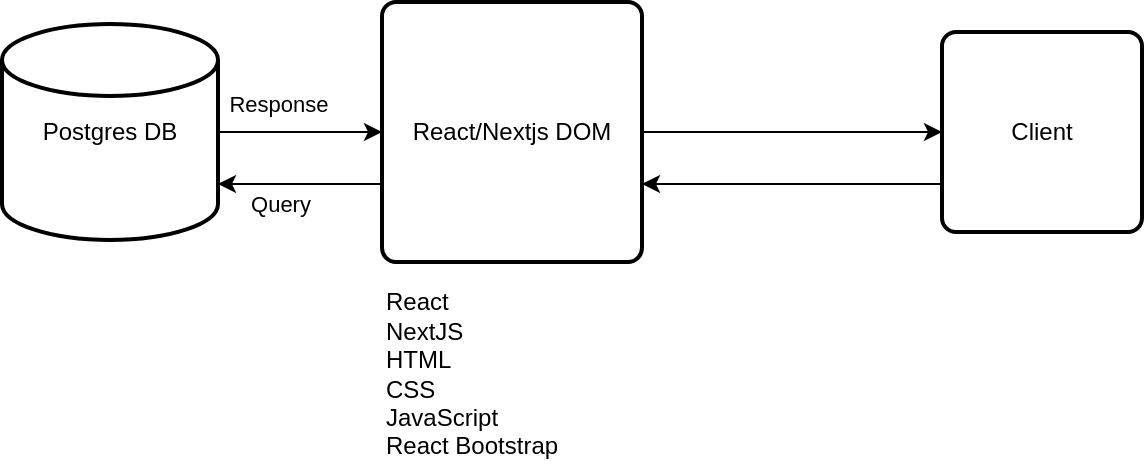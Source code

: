 <mxfile version="14.4.3" type="device"><diagram id="O7XqOk8nZpKTmRa_Ppmp" name="Page-1"><mxGraphModel dx="1038" dy="607" grid="1" gridSize="10" guides="1" tooltips="1" connect="1" arrows="1" fold="1" page="1" pageScale="1" pageWidth="827" pageHeight="1169" math="0" shadow="0"><root><mxCell id="0"/><mxCell id="1" parent="0"/><mxCell id="4dGD_j0yKC4YIODWYT2D-5" style="edgeStyle=orthogonalEdgeStyle;rounded=0;orthogonalLoop=1;jettySize=auto;html=1;entryX=0;entryY=0.5;entryDx=0;entryDy=0;" edge="1" parent="1" source="4dGD_j0yKC4YIODWYT2D-2" target="4dGD_j0yKC4YIODWYT2D-3"><mxGeometry relative="1" as="geometry"/></mxCell><mxCell id="4dGD_j0yKC4YIODWYT2D-13" value="Response" style="edgeLabel;html=1;align=center;verticalAlign=middle;resizable=0;points=[];" vertex="1" connectable="0" parent="4dGD_j0yKC4YIODWYT2D-5"><mxGeometry x="-0.273" y="-1" relative="1" as="geometry"><mxPoint y="-15" as="offset"/></mxGeometry></mxCell><mxCell id="4dGD_j0yKC4YIODWYT2D-2" value="Postgres DB" style="strokeWidth=2;html=1;shape=mxgraph.flowchart.database;whiteSpace=wrap;" vertex="1" parent="1"><mxGeometry x="60" y="170" width="108" height="108" as="geometry"/></mxCell><mxCell id="4dGD_j0yKC4YIODWYT2D-6" style="edgeStyle=orthogonalEdgeStyle;rounded=0;orthogonalLoop=1;jettySize=auto;html=1;entryX=0;entryY=0.5;entryDx=0;entryDy=0;" edge="1" parent="1" source="4dGD_j0yKC4YIODWYT2D-3" target="4dGD_j0yKC4YIODWYT2D-4"><mxGeometry relative="1" as="geometry"/></mxCell><mxCell id="4dGD_j0yKC4YIODWYT2D-10" style="edgeStyle=orthogonalEdgeStyle;rounded=0;orthogonalLoop=1;jettySize=auto;html=1;" edge="1" parent="1" source="4dGD_j0yKC4YIODWYT2D-3" target="4dGD_j0yKC4YIODWYT2D-2"><mxGeometry relative="1" as="geometry"><Array as="points"><mxPoint x="210" y="250"/><mxPoint x="210" y="250"/></Array></mxGeometry></mxCell><mxCell id="4dGD_j0yKC4YIODWYT2D-12" value="Query" style="edgeLabel;html=1;align=center;verticalAlign=middle;resizable=0;points=[];" vertex="1" connectable="0" parent="4dGD_j0yKC4YIODWYT2D-10"><mxGeometry x="0.25" y="-1" relative="1" as="geometry"><mxPoint y="11" as="offset"/></mxGeometry></mxCell><mxCell id="4dGD_j0yKC4YIODWYT2D-3" value="React/Nextjs DOM" style="rounded=1;whiteSpace=wrap;html=1;absoluteArcSize=1;arcSize=14;strokeWidth=2;" vertex="1" parent="1"><mxGeometry x="250" y="159" width="130" height="130" as="geometry"/></mxCell><mxCell id="4dGD_j0yKC4YIODWYT2D-11" style="edgeStyle=orthogonalEdgeStyle;rounded=0;orthogonalLoop=1;jettySize=auto;html=1;" edge="1" parent="1" source="4dGD_j0yKC4YIODWYT2D-4" target="4dGD_j0yKC4YIODWYT2D-3"><mxGeometry relative="1" as="geometry"><Array as="points"><mxPoint x="460" y="250"/><mxPoint x="460" y="250"/></Array></mxGeometry></mxCell><mxCell id="4dGD_j0yKC4YIODWYT2D-4" value="Client" style="rounded=1;whiteSpace=wrap;html=1;absoluteArcSize=1;arcSize=14;strokeWidth=2;" vertex="1" parent="1"><mxGeometry x="530" y="174" width="100" height="100" as="geometry"/></mxCell><mxCell id="4dGD_j0yKC4YIODWYT2D-7" value="React&lt;br&gt;NextJS&lt;br&gt;HTML&lt;br&gt;CSS&lt;br&gt;JavaScript&lt;br&gt;React Bootstrap&lt;br&gt;" style="text;html=1;align=left;verticalAlign=middle;resizable=0;points=[];autosize=1;" vertex="1" parent="1"><mxGeometry x="250" y="300" width="100" height="90" as="geometry"/></mxCell></root></mxGraphModel></diagram></mxfile>